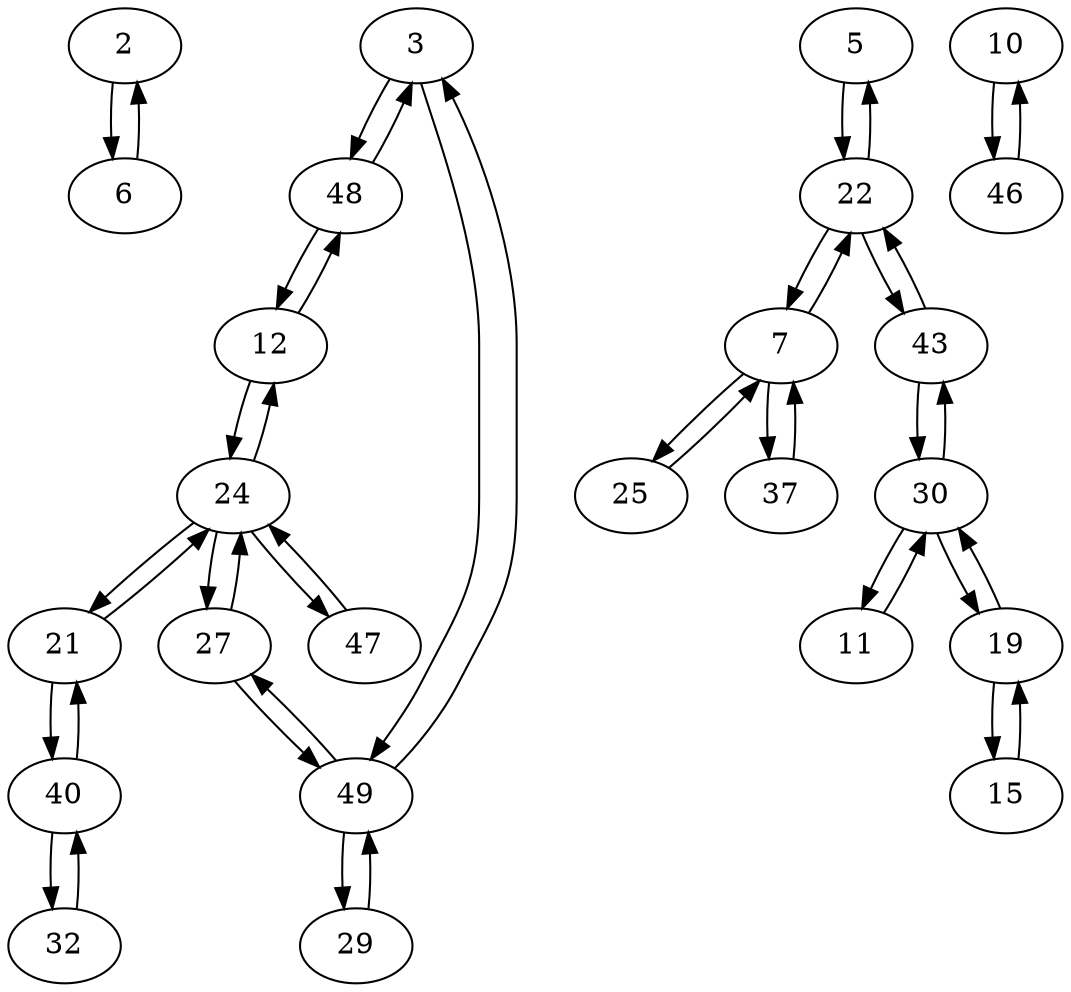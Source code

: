 digraph G {
  2 -> 6;
  3 -> 48;
  3 -> 49;
  5 -> 22;
  6 -> 2;
  7 -> 22;
  7 -> 25;
  7 -> 37;
  10 -> 46;
  11 -> 30;
  12 -> 24;
  12 -> 48;
  15 -> 19;
  19 -> 15;
  19 -> 30;
  21 -> 24;
  21 -> 40;
  22 -> 5;
  22 -> 7;
  22 -> 43;
  24 -> 12;
  24 -> 21;
  24 -> 27;
  24 -> 47;
  25 -> 7;
  27 -> 24;
  27 -> 49;
  29 -> 49;
  30 -> 11;
  30 -> 19;
  30 -> 43;
  32 -> 40;
  37 -> 7;
  40 -> 21;
  40 -> 32;
  43 -> 22;
  43 -> 30;
  46 -> 10;
  47 -> 24;
  48 -> 3;
  48 -> 12;
  49 -> 3;
  49 -> 27;
  49 -> 29;
}